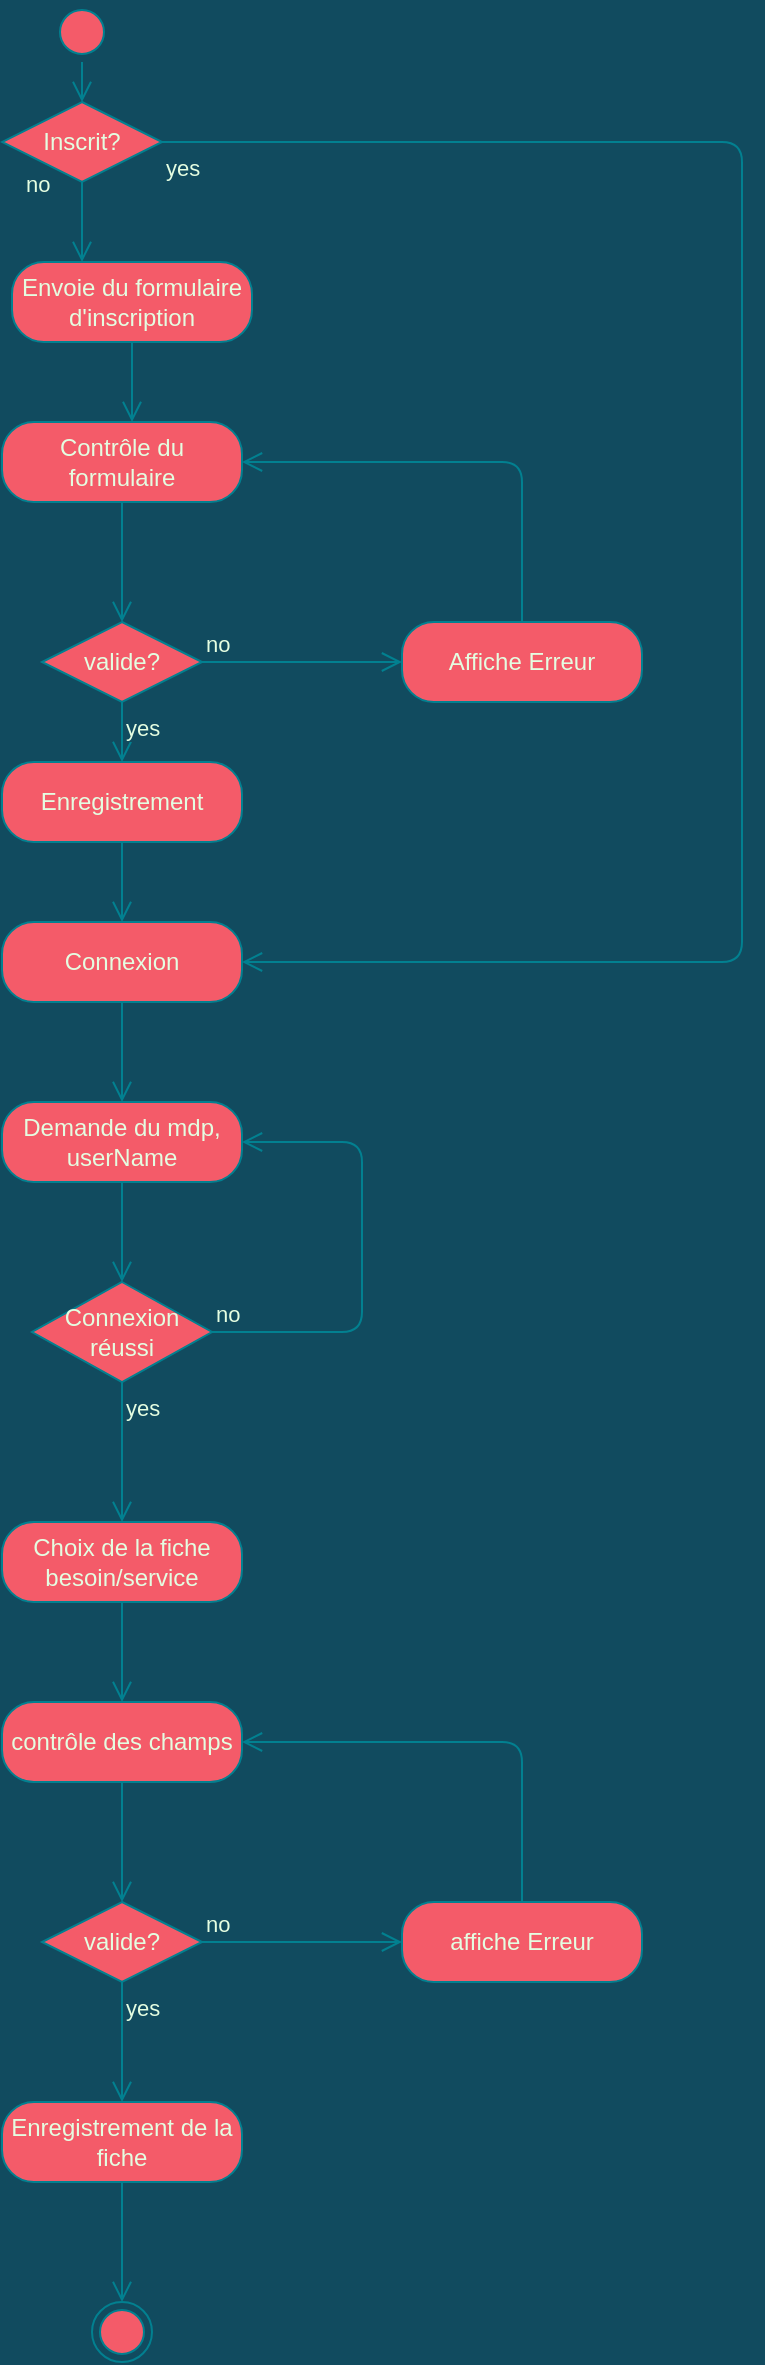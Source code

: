 <mxfile version="14.8.0" type="github">
  <diagram id="ERvYv8DdHMbPDZ35Vy06" name="Page-1">
    <mxGraphModel dx="846" dy="551" grid="1" gridSize="10" guides="1" tooltips="1" connect="1" arrows="1" fold="1" page="1" pageScale="1" pageWidth="850" pageHeight="1100" background="#114B5F" math="0" shadow="0">
      <root>
        <mxCell id="0" />
        <mxCell id="1" parent="0" />
        <mxCell id="0O2sNTZ3Sp0WWgC0A8mW-1" value="" style="ellipse;html=1;shape=startState;fillColor=#F45B69;strokeColor=#028090;fontColor=#E4FDE1;" vertex="1" parent="1">
          <mxGeometry x="315" width="30" height="30" as="geometry" />
        </mxCell>
        <mxCell id="0O2sNTZ3Sp0WWgC0A8mW-2" value="" style="edgeStyle=orthogonalEdgeStyle;html=1;verticalAlign=bottom;endArrow=open;endSize=8;strokeColor=#028090;entryX=0.5;entryY=0;entryDx=0;entryDy=0;labelBackgroundColor=#114B5F;fontColor=#E4FDE1;" edge="1" source="0O2sNTZ3Sp0WWgC0A8mW-1" parent="1" target="0O2sNTZ3Sp0WWgC0A8mW-29">
          <mxGeometry relative="1" as="geometry">
            <mxPoint x="355" y="110" as="targetPoint" />
          </mxGeometry>
        </mxCell>
        <mxCell id="0O2sNTZ3Sp0WWgC0A8mW-3" value="Envoie du formulaire&lt;br&gt;d&#39;inscription" style="rounded=1;whiteSpace=wrap;html=1;arcSize=40;fontColor=#E4FDE1;fillColor=#F45B69;strokeColor=#028090;" vertex="1" parent="1">
          <mxGeometry x="295" y="130" width="120" height="40" as="geometry" />
        </mxCell>
        <mxCell id="0O2sNTZ3Sp0WWgC0A8mW-4" value="" style="edgeStyle=orthogonalEdgeStyle;html=1;verticalAlign=bottom;endArrow=open;endSize=8;strokeColor=#028090;labelBackgroundColor=#114B5F;fontColor=#E4FDE1;" edge="1" source="0O2sNTZ3Sp0WWgC0A8mW-3" parent="1">
          <mxGeometry relative="1" as="geometry">
            <mxPoint x="355" y="210" as="targetPoint" />
          </mxGeometry>
        </mxCell>
        <mxCell id="0O2sNTZ3Sp0WWgC0A8mW-5" value="Contrôle du formulaire" style="rounded=1;whiteSpace=wrap;html=1;arcSize=40;fontColor=#E4FDE1;fillColor=#F45B69;strokeColor=#028090;" vertex="1" parent="1">
          <mxGeometry x="290" y="210" width="120" height="40" as="geometry" />
        </mxCell>
        <mxCell id="0O2sNTZ3Sp0WWgC0A8mW-6" value="" style="edgeStyle=orthogonalEdgeStyle;html=1;verticalAlign=bottom;endArrow=open;endSize=8;strokeColor=#028090;entryX=0.5;entryY=0;entryDx=0;entryDy=0;labelBackgroundColor=#114B5F;fontColor=#E4FDE1;" edge="1" source="0O2sNTZ3Sp0WWgC0A8mW-5" parent="1" target="0O2sNTZ3Sp0WWgC0A8mW-7">
          <mxGeometry relative="1" as="geometry">
            <mxPoint x="355" y="310" as="targetPoint" />
          </mxGeometry>
        </mxCell>
        <mxCell id="0O2sNTZ3Sp0WWgC0A8mW-7" value="valide?" style="rhombus;whiteSpace=wrap;html=1;fillColor=#F45B69;strokeColor=#028090;fontColor=#E4FDE1;" vertex="1" parent="1">
          <mxGeometry x="310" y="310" width="80" height="40" as="geometry" />
        </mxCell>
        <mxCell id="0O2sNTZ3Sp0WWgC0A8mW-8" value="no" style="edgeStyle=orthogonalEdgeStyle;html=1;align=left;verticalAlign=bottom;endArrow=open;endSize=8;strokeColor=#028090;labelBackgroundColor=#114B5F;fontColor=#E4FDE1;" edge="1" source="0O2sNTZ3Sp0WWgC0A8mW-7" parent="1">
          <mxGeometry x="-1" relative="1" as="geometry">
            <mxPoint x="490" y="330" as="targetPoint" />
          </mxGeometry>
        </mxCell>
        <mxCell id="0O2sNTZ3Sp0WWgC0A8mW-9" value="yes" style="edgeStyle=orthogonalEdgeStyle;html=1;align=left;verticalAlign=top;endArrow=open;endSize=8;strokeColor=#028090;entryX=0.5;entryY=0;entryDx=0;entryDy=0;labelBackgroundColor=#114B5F;fontColor=#E4FDE1;" edge="1" source="0O2sNTZ3Sp0WWgC0A8mW-7" parent="1" target="0O2sNTZ3Sp0WWgC0A8mW-12">
          <mxGeometry x="-1" relative="1" as="geometry">
            <mxPoint x="350" y="410" as="targetPoint" />
          </mxGeometry>
        </mxCell>
        <mxCell id="0O2sNTZ3Sp0WWgC0A8mW-10" value="Affiche Erreur" style="rounded=1;whiteSpace=wrap;html=1;arcSize=40;fontColor=#E4FDE1;fillColor=#F45B69;strokeColor=#028090;" vertex="1" parent="1">
          <mxGeometry x="490" y="310" width="120" height="40" as="geometry" />
        </mxCell>
        <mxCell id="0O2sNTZ3Sp0WWgC0A8mW-11" value="" style="edgeStyle=orthogonalEdgeStyle;html=1;verticalAlign=bottom;endArrow=open;endSize=8;strokeColor=#028090;entryX=1;entryY=0.5;entryDx=0;entryDy=0;labelBackgroundColor=#114B5F;fontColor=#E4FDE1;" edge="1" source="0O2sNTZ3Sp0WWgC0A8mW-10" parent="1" target="0O2sNTZ3Sp0WWgC0A8mW-5">
          <mxGeometry relative="1" as="geometry">
            <mxPoint x="550" y="410" as="targetPoint" />
            <Array as="points">
              <mxPoint x="550" y="230" />
            </Array>
          </mxGeometry>
        </mxCell>
        <mxCell id="0O2sNTZ3Sp0WWgC0A8mW-12" value="Enregistrement" style="rounded=1;whiteSpace=wrap;html=1;arcSize=40;fontColor=#E4FDE1;fillColor=#F45B69;strokeColor=#028090;" vertex="1" parent="1">
          <mxGeometry x="290" y="380" width="120" height="40" as="geometry" />
        </mxCell>
        <mxCell id="0O2sNTZ3Sp0WWgC0A8mW-13" value="" style="edgeStyle=orthogonalEdgeStyle;html=1;verticalAlign=bottom;endArrow=open;endSize=8;strokeColor=#028090;labelBackgroundColor=#114B5F;fontColor=#E4FDE1;" edge="1" source="0O2sNTZ3Sp0WWgC0A8mW-12" parent="1">
          <mxGeometry relative="1" as="geometry">
            <mxPoint x="350" y="460" as="targetPoint" />
          </mxGeometry>
        </mxCell>
        <mxCell id="0O2sNTZ3Sp0WWgC0A8mW-19" value="Demande du mdp, userName" style="rounded=1;whiteSpace=wrap;html=1;arcSize=40;fontColor=#E4FDE1;fillColor=#F45B69;strokeColor=#028090;" vertex="1" parent="1">
          <mxGeometry x="290" y="550" width="120" height="40" as="geometry" />
        </mxCell>
        <mxCell id="0O2sNTZ3Sp0WWgC0A8mW-20" value="" style="edgeStyle=orthogonalEdgeStyle;html=1;verticalAlign=bottom;endArrow=open;endSize=8;strokeColor=#028090;entryX=0.5;entryY=0;entryDx=0;entryDy=0;labelBackgroundColor=#114B5F;fontColor=#E4FDE1;" edge="1" source="0O2sNTZ3Sp0WWgC0A8mW-19" parent="1" target="0O2sNTZ3Sp0WWgC0A8mW-21">
          <mxGeometry relative="1" as="geometry">
            <mxPoint x="350" y="610" as="targetPoint" />
          </mxGeometry>
        </mxCell>
        <mxCell id="0O2sNTZ3Sp0WWgC0A8mW-21" value="Connexion réussi" style="rhombus;whiteSpace=wrap;html=1;fillColor=#F45B69;strokeColor=#028090;fontColor=#E4FDE1;" vertex="1" parent="1">
          <mxGeometry x="305" y="640" width="90" height="50" as="geometry" />
        </mxCell>
        <mxCell id="0O2sNTZ3Sp0WWgC0A8mW-22" value="no" style="edgeStyle=orthogonalEdgeStyle;html=1;align=left;verticalAlign=bottom;endArrow=open;endSize=8;strokeColor=#028090;entryX=1;entryY=0.5;entryDx=0;entryDy=0;exitX=1;exitY=0.5;exitDx=0;exitDy=0;labelBackgroundColor=#114B5F;fontColor=#E4FDE1;" edge="1" source="0O2sNTZ3Sp0WWgC0A8mW-21" parent="1" target="0O2sNTZ3Sp0WWgC0A8mW-19">
          <mxGeometry x="-1" relative="1" as="geometry">
            <mxPoint x="490" y="630" as="targetPoint" />
            <Array as="points">
              <mxPoint x="470" y="665" />
              <mxPoint x="470" y="570" />
            </Array>
          </mxGeometry>
        </mxCell>
        <mxCell id="0O2sNTZ3Sp0WWgC0A8mW-23" value="yes" style="edgeStyle=orthogonalEdgeStyle;html=1;align=left;verticalAlign=top;endArrow=open;endSize=8;strokeColor=#028090;entryX=0.5;entryY=0;entryDx=0;entryDy=0;labelBackgroundColor=#114B5F;fontColor=#E4FDE1;" edge="1" source="0O2sNTZ3Sp0WWgC0A8mW-21" parent="1" target="0O2sNTZ3Sp0WWgC0A8mW-24">
          <mxGeometry x="-1" relative="1" as="geometry">
            <mxPoint x="350" y="710" as="targetPoint" />
          </mxGeometry>
        </mxCell>
        <mxCell id="0O2sNTZ3Sp0WWgC0A8mW-24" value="Choix de la fiche&lt;br&gt;besoin/service" style="rounded=1;whiteSpace=wrap;html=1;arcSize=40;fontColor=#E4FDE1;fillColor=#F45B69;strokeColor=#028090;" vertex="1" parent="1">
          <mxGeometry x="290" y="760" width="120" height="40" as="geometry" />
        </mxCell>
        <mxCell id="0O2sNTZ3Sp0WWgC0A8mW-25" value="" style="edgeStyle=orthogonalEdgeStyle;html=1;verticalAlign=bottom;endArrow=open;endSize=8;strokeColor=#028090;labelBackgroundColor=#114B5F;fontColor=#E4FDE1;" edge="1" source="0O2sNTZ3Sp0WWgC0A8mW-24" parent="1">
          <mxGeometry relative="1" as="geometry">
            <mxPoint x="350" y="850" as="targetPoint" />
          </mxGeometry>
        </mxCell>
        <mxCell id="0O2sNTZ3Sp0WWgC0A8mW-29" value="Inscrit?" style="rhombus;whiteSpace=wrap;html=1;fillColor=#F45B69;strokeColor=#028090;fontColor=#E4FDE1;" vertex="1" parent="1">
          <mxGeometry x="290" y="50" width="80" height="40" as="geometry" />
        </mxCell>
        <mxCell id="0O2sNTZ3Sp0WWgC0A8mW-30" value="no" style="edgeStyle=orthogonalEdgeStyle;html=1;align=left;verticalAlign=bottom;endArrow=open;endSize=8;strokeColor=#028090;labelBackgroundColor=#114B5F;fontColor=#E4FDE1;" edge="1" source="0O2sNTZ3Sp0WWgC0A8mW-29" parent="1">
          <mxGeometry x="-0.5" y="-30" relative="1" as="geometry">
            <mxPoint x="330" y="130" as="targetPoint" />
            <mxPoint as="offset" />
          </mxGeometry>
        </mxCell>
        <mxCell id="0O2sNTZ3Sp0WWgC0A8mW-31" value="yes" style="edgeStyle=orthogonalEdgeStyle;html=1;align=left;verticalAlign=top;endArrow=open;endSize=8;strokeColor=#028090;entryX=1;entryY=0.5;entryDx=0;entryDy=0;labelBackgroundColor=#114B5F;fontColor=#E4FDE1;" edge="1" source="0O2sNTZ3Sp0WWgC0A8mW-29" parent="1" target="0O2sNTZ3Sp0WWgC0A8mW-33">
          <mxGeometry x="-1" relative="1" as="geometry">
            <mxPoint x="770" y="70" as="targetPoint" />
            <Array as="points">
              <mxPoint x="660" y="70" />
              <mxPoint x="660" y="480" />
            </Array>
          </mxGeometry>
        </mxCell>
        <mxCell id="0O2sNTZ3Sp0WWgC0A8mW-33" value="Connexion" style="rounded=1;whiteSpace=wrap;html=1;arcSize=40;fontColor=#E4FDE1;fillColor=#F45B69;strokeColor=#028090;" vertex="1" parent="1">
          <mxGeometry x="290" y="460" width="120" height="40" as="geometry" />
        </mxCell>
        <mxCell id="0O2sNTZ3Sp0WWgC0A8mW-34" value="" style="edgeStyle=orthogonalEdgeStyle;html=1;verticalAlign=bottom;endArrow=open;endSize=8;strokeColor=#028090;labelBackgroundColor=#114B5F;fontColor=#E4FDE1;" edge="1" source="0O2sNTZ3Sp0WWgC0A8mW-33" parent="1">
          <mxGeometry relative="1" as="geometry">
            <mxPoint x="350" y="550" as="targetPoint" />
          </mxGeometry>
        </mxCell>
        <mxCell id="0O2sNTZ3Sp0WWgC0A8mW-35" value="contrôle des champs" style="rounded=1;whiteSpace=wrap;html=1;arcSize=40;fontColor=#E4FDE1;fillColor=#F45B69;strokeColor=#028090;" vertex="1" parent="1">
          <mxGeometry x="290" y="850" width="120" height="40" as="geometry" />
        </mxCell>
        <mxCell id="0O2sNTZ3Sp0WWgC0A8mW-36" value="" style="edgeStyle=orthogonalEdgeStyle;html=1;verticalAlign=bottom;endArrow=open;endSize=8;strokeColor=#028090;labelBackgroundColor=#114B5F;fontColor=#E4FDE1;" edge="1" source="0O2sNTZ3Sp0WWgC0A8mW-35" parent="1">
          <mxGeometry relative="1" as="geometry">
            <mxPoint x="350" y="950" as="targetPoint" />
          </mxGeometry>
        </mxCell>
        <mxCell id="0O2sNTZ3Sp0WWgC0A8mW-37" value="valide?" style="rhombus;whiteSpace=wrap;html=1;fillColor=#F45B69;strokeColor=#028090;fontColor=#E4FDE1;" vertex="1" parent="1">
          <mxGeometry x="310" y="950" width="80" height="40" as="geometry" />
        </mxCell>
        <mxCell id="0O2sNTZ3Sp0WWgC0A8mW-38" value="no" style="edgeStyle=orthogonalEdgeStyle;html=1;align=left;verticalAlign=bottom;endArrow=open;endSize=8;strokeColor=#028090;labelBackgroundColor=#114B5F;fontColor=#E4FDE1;" edge="1" source="0O2sNTZ3Sp0WWgC0A8mW-37" parent="1">
          <mxGeometry x="-1" relative="1" as="geometry">
            <mxPoint x="490" y="970" as="targetPoint" />
          </mxGeometry>
        </mxCell>
        <mxCell id="0O2sNTZ3Sp0WWgC0A8mW-39" value="yes" style="edgeStyle=orthogonalEdgeStyle;html=1;align=left;verticalAlign=top;endArrow=open;endSize=8;strokeColor=#028090;labelBackgroundColor=#114B5F;fontColor=#E4FDE1;" edge="1" source="0O2sNTZ3Sp0WWgC0A8mW-37" parent="1">
          <mxGeometry x="-1" relative="1" as="geometry">
            <mxPoint x="350" y="1050" as="targetPoint" />
          </mxGeometry>
        </mxCell>
        <mxCell id="0O2sNTZ3Sp0WWgC0A8mW-40" value="Enregistrement de la fiche" style="rounded=1;whiteSpace=wrap;html=1;arcSize=40;fontColor=#E4FDE1;fillColor=#F45B69;strokeColor=#028090;" vertex="1" parent="1">
          <mxGeometry x="290" y="1050" width="120" height="40" as="geometry" />
        </mxCell>
        <mxCell id="0O2sNTZ3Sp0WWgC0A8mW-41" value="" style="edgeStyle=orthogonalEdgeStyle;html=1;verticalAlign=bottom;endArrow=open;endSize=8;strokeColor=#028090;labelBackgroundColor=#114B5F;fontColor=#E4FDE1;" edge="1" source="0O2sNTZ3Sp0WWgC0A8mW-40" parent="1">
          <mxGeometry relative="1" as="geometry">
            <mxPoint x="350" y="1150" as="targetPoint" />
          </mxGeometry>
        </mxCell>
        <mxCell id="0O2sNTZ3Sp0WWgC0A8mW-42" value="affiche Erreur" style="rounded=1;whiteSpace=wrap;html=1;arcSize=40;fontColor=#E4FDE1;fillColor=#F45B69;strokeColor=#028090;" vertex="1" parent="1">
          <mxGeometry x="490" y="950" width="120" height="40" as="geometry" />
        </mxCell>
        <mxCell id="0O2sNTZ3Sp0WWgC0A8mW-43" value="" style="edgeStyle=orthogonalEdgeStyle;html=1;verticalAlign=bottom;endArrow=open;endSize=8;strokeColor=#028090;entryX=1;entryY=0.5;entryDx=0;entryDy=0;labelBackgroundColor=#114B5F;fontColor=#E4FDE1;" edge="1" source="0O2sNTZ3Sp0WWgC0A8mW-42" parent="1" target="0O2sNTZ3Sp0WWgC0A8mW-35">
          <mxGeometry relative="1" as="geometry">
            <mxPoint x="550" y="1050" as="targetPoint" />
            <Array as="points">
              <mxPoint x="550" y="870" />
            </Array>
          </mxGeometry>
        </mxCell>
        <mxCell id="0O2sNTZ3Sp0WWgC0A8mW-44" value="" style="ellipse;html=1;shape=endState;fillColor=#F45B69;strokeColor=#028090;fontColor=#E4FDE1;" vertex="1" parent="1">
          <mxGeometry x="335" y="1150" width="30" height="30" as="geometry" />
        </mxCell>
      </root>
    </mxGraphModel>
  </diagram>
</mxfile>
